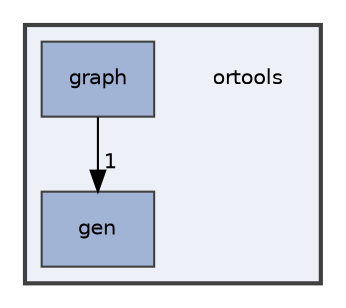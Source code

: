 digraph "ortools"
{
 // LATEX_PDF_SIZE
  edge [fontname="Helvetica",fontsize="10",labelfontname="Helvetica",labelfontsize="10"];
  node [fontname="Helvetica",fontsize="10",shape=record];
  compound=true
  subgraph clusterdir_a7cc1eeded8f693d0da6c729bc88c45a {
    graph [ bgcolor="#edf0f7", pencolor="grey25", style="filled,bold,", label="", fontname="Helvetica", fontsize="10", URL="dir_a7cc1eeded8f693d0da6c729bc88c45a.html"]
    dir_a7cc1eeded8f693d0da6c729bc88c45a [shape=plaintext, label="ortools"];
  dir_b2c6d49957bf5d0c7726edb4b829cd4d [shape=box, label="gen", style="filled,", fillcolor="#a2b4d6", color="grey25", URL="dir_b2c6d49957bf5d0c7726edb4b829cd4d.html"];
  dir_725f3a5915051842f84e3ea508be2a62 [shape=box, label="graph", style="filled,", fillcolor="#a2b4d6", color="grey25", URL="dir_725f3a5915051842f84e3ea508be2a62.html"];
  }
  dir_725f3a5915051842f84e3ea508be2a62->dir_b2c6d49957bf5d0c7726edb4b829cd4d [headlabel="1", labeldistance=1.5 headhref="dir_000002_000000.html"];
}
